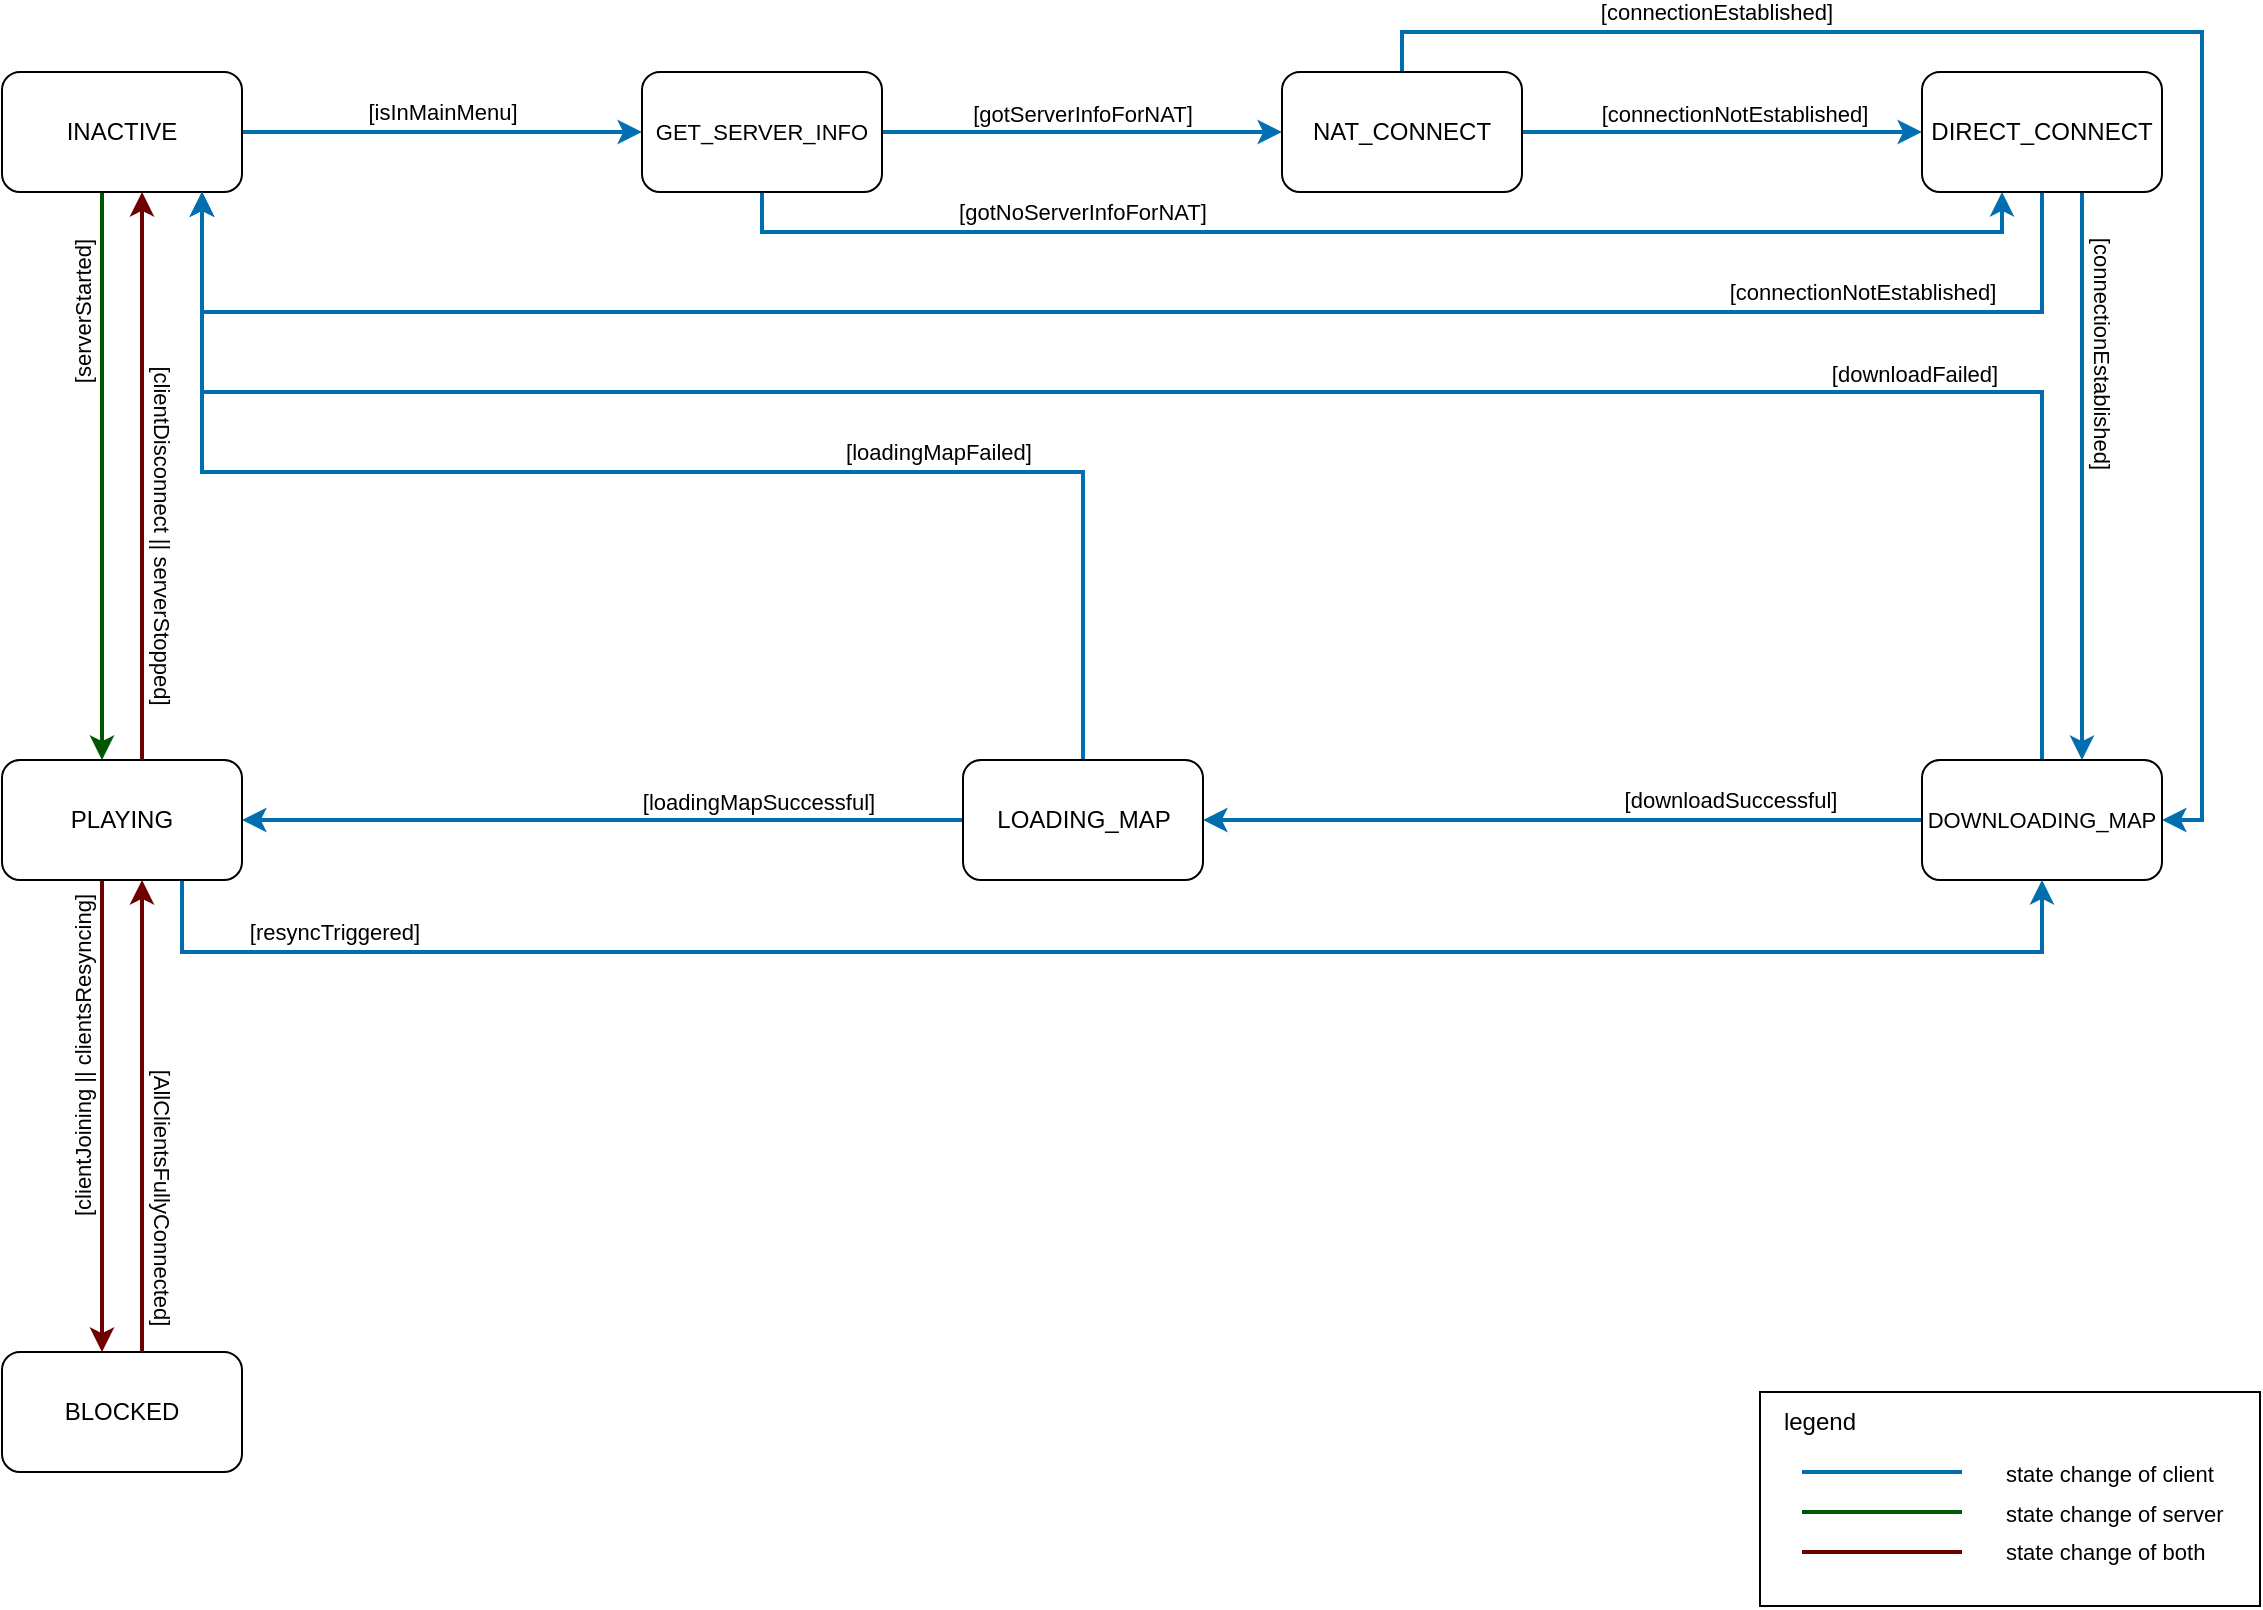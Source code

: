 <mxfile version="24.1.0" type="device">
  <diagram name="Page-1" id="58cdce13-f638-feb5-8d6f-7d28b1aa9fa0">
    <mxGraphModel dx="2074" dy="1196" grid="1" gridSize="10" guides="1" tooltips="1" connect="1" arrows="1" fold="1" page="1" pageScale="1" pageWidth="1169" pageHeight="827" background="none" math="0" shadow="0">
      <root>
        <mxCell id="0" />
        <mxCell id="1" parent="0" />
        <mxCell id="YjNhqu2CfmliH0PkFurq-52" value="" style="whiteSpace=wrap;html=1;" vertex="1" parent="1">
          <mxGeometry x="919" y="720" width="250" height="107" as="geometry" />
        </mxCell>
        <mxCell id="YjNhqu2CfmliH0PkFurq-3" value="" style="edgeStyle=orthogonalEdgeStyle;rounded=0;orthogonalLoop=1;jettySize=auto;html=1;fillColor=#1ba1e2;strokeColor=#006EAF;strokeWidth=2;" edge="1" parent="1" source="YjNhqu2CfmliH0PkFurq-1" target="YjNhqu2CfmliH0PkFurq-2">
          <mxGeometry relative="1" as="geometry" />
        </mxCell>
        <mxCell id="YjNhqu2CfmliH0PkFurq-24" value="[isInMainMenu]" style="edgeLabel;html=1;align=center;verticalAlign=middle;resizable=0;points=[];" vertex="1" connectable="0" parent="YjNhqu2CfmliH0PkFurq-3">
          <mxGeometry relative="1" as="geometry">
            <mxPoint y="-10" as="offset" />
          </mxGeometry>
        </mxCell>
        <mxCell id="YjNhqu2CfmliH0PkFurq-16" style="edgeStyle=orthogonalEdgeStyle;rounded=0;orthogonalLoop=1;jettySize=auto;html=1;fillColor=#008a00;strokeColor=#005700;endSize=6;strokeWidth=2;" edge="1" parent="1" source="YjNhqu2CfmliH0PkFurq-1" target="YjNhqu2CfmliH0PkFurq-13">
          <mxGeometry relative="1" as="geometry">
            <mxPoint x="80" y="390" as="targetPoint" />
            <Array as="points">
              <mxPoint x="90" y="260" />
              <mxPoint x="90" y="260" />
            </Array>
          </mxGeometry>
        </mxCell>
        <mxCell id="YjNhqu2CfmliH0PkFurq-42" value="[serverStarted]" style="edgeLabel;html=1;align=center;verticalAlign=middle;resizable=0;points=[];rotation=-90;" vertex="1" connectable="0" parent="YjNhqu2CfmliH0PkFurq-16">
          <mxGeometry x="0.176" y="-3" relative="1" as="geometry">
            <mxPoint x="-7" y="-107" as="offset" />
          </mxGeometry>
        </mxCell>
        <mxCell id="YjNhqu2CfmliH0PkFurq-1" value="INACTIVE" style="rounded=1;whiteSpace=wrap;html=1;" vertex="1" parent="1">
          <mxGeometry x="40" y="60" width="120" height="60" as="geometry" />
        </mxCell>
        <mxCell id="YjNhqu2CfmliH0PkFurq-5" value="" style="edgeStyle=orthogonalEdgeStyle;rounded=0;orthogonalLoop=1;jettySize=auto;html=1;fillColor=#1ba1e2;strokeColor=#006EAF;strokeWidth=2;" edge="1" parent="1" source="YjNhqu2CfmliH0PkFurq-2" target="YjNhqu2CfmliH0PkFurq-4">
          <mxGeometry relative="1" as="geometry" />
        </mxCell>
        <mxCell id="YjNhqu2CfmliH0PkFurq-27" value="[gotServerInfoForNAT]" style="edgeLabel;html=1;align=center;verticalAlign=middle;resizable=0;points=[];" vertex="1" connectable="0" parent="YjNhqu2CfmliH0PkFurq-5">
          <mxGeometry relative="1" as="geometry">
            <mxPoint y="-9" as="offset" />
          </mxGeometry>
        </mxCell>
        <mxCell id="YjNhqu2CfmliH0PkFurq-15" style="edgeStyle=orthogonalEdgeStyle;rounded=0;orthogonalLoop=1;jettySize=auto;html=1;fillColor=#1ba1e2;strokeColor=#006EAF;strokeWidth=2;" edge="1" parent="1" source="YjNhqu2CfmliH0PkFurq-2" target="YjNhqu2CfmliH0PkFurq-6">
          <mxGeometry relative="1" as="geometry">
            <Array as="points">
              <mxPoint x="420" y="140" />
              <mxPoint x="1040" y="140" />
            </Array>
          </mxGeometry>
        </mxCell>
        <mxCell id="YjNhqu2CfmliH0PkFurq-30" value="[gotNoServerInfoForNAT]" style="edgeLabel;html=1;align=center;verticalAlign=middle;resizable=0;points=[];" vertex="1" connectable="0" parent="YjNhqu2CfmliH0PkFurq-15">
          <mxGeometry x="-0.594" y="1" relative="1" as="geometry">
            <mxPoint x="46" y="-9" as="offset" />
          </mxGeometry>
        </mxCell>
        <mxCell id="YjNhqu2CfmliH0PkFurq-2" value="&lt;font style=&quot;font-size: 11px;&quot;&gt;GET_SERVER_INFO&lt;/font&gt;" style="whiteSpace=wrap;html=1;rounded=1;" vertex="1" parent="1">
          <mxGeometry x="360" y="60" width="120" height="60" as="geometry" />
        </mxCell>
        <mxCell id="YjNhqu2CfmliH0PkFurq-7" value="" style="edgeStyle=orthogonalEdgeStyle;rounded=0;orthogonalLoop=1;jettySize=auto;html=1;fillColor=#1ba1e2;strokeColor=#006EAF;strokeWidth=2;" edge="1" parent="1" source="YjNhqu2CfmliH0PkFurq-4" target="YjNhqu2CfmliH0PkFurq-6">
          <mxGeometry relative="1" as="geometry" />
        </mxCell>
        <mxCell id="YjNhqu2CfmliH0PkFurq-29" value="[connectionNotEstablished]" style="edgeLabel;html=1;align=center;verticalAlign=middle;resizable=0;points=[];" vertex="1" connectable="0" parent="YjNhqu2CfmliH0PkFurq-7">
          <mxGeometry x="0.11" y="1" relative="1" as="geometry">
            <mxPoint x="-5" y="-8" as="offset" />
          </mxGeometry>
        </mxCell>
        <mxCell id="YjNhqu2CfmliH0PkFurq-10" style="edgeStyle=orthogonalEdgeStyle;rounded=0;orthogonalLoop=1;jettySize=auto;html=1;fillColor=#1ba1e2;strokeColor=#006EAF;strokeWidth=2;" edge="1" parent="1" source="YjNhqu2CfmliH0PkFurq-4" target="YjNhqu2CfmliH0PkFurq-8">
          <mxGeometry relative="1" as="geometry">
            <Array as="points">
              <mxPoint x="740" y="40" />
              <mxPoint x="1140" y="40" />
              <mxPoint x="1140" y="434" />
            </Array>
          </mxGeometry>
        </mxCell>
        <mxCell id="YjNhqu2CfmliH0PkFurq-28" value="[connectionEstablished]" style="edgeLabel;html=1;align=center;verticalAlign=middle;resizable=0;points=[];" vertex="1" connectable="0" parent="YjNhqu2CfmliH0PkFurq-10">
          <mxGeometry x="-0.64" y="1" relative="1" as="geometry">
            <mxPoint x="27" y="-9" as="offset" />
          </mxGeometry>
        </mxCell>
        <mxCell id="YjNhqu2CfmliH0PkFurq-4" value="NAT_CONNECT" style="whiteSpace=wrap;html=1;rounded=1;" vertex="1" parent="1">
          <mxGeometry x="680" y="60" width="120" height="60" as="geometry" />
        </mxCell>
        <mxCell id="YjNhqu2CfmliH0PkFurq-9" value="" style="edgeStyle=orthogonalEdgeStyle;rounded=0;orthogonalLoop=1;jettySize=auto;html=1;fillColor=#1ba1e2;strokeColor=#006EAF;strokeWidth=2;" edge="1" parent="1" source="YjNhqu2CfmliH0PkFurq-6" target="YjNhqu2CfmliH0PkFurq-8">
          <mxGeometry relative="1" as="geometry">
            <Array as="points">
              <mxPoint x="1080" y="260" />
              <mxPoint x="1080" y="260" />
            </Array>
          </mxGeometry>
        </mxCell>
        <mxCell id="YjNhqu2CfmliH0PkFurq-31" value="[connectionEstablished]" style="edgeLabel;html=1;align=center;verticalAlign=middle;resizable=0;points=[];rotation=90;" vertex="1" connectable="0" parent="YjNhqu2CfmliH0PkFurq-9">
          <mxGeometry x="-0.662" y="-3" relative="1" as="geometry">
            <mxPoint x="13" y="32" as="offset" />
          </mxGeometry>
        </mxCell>
        <mxCell id="YjNhqu2CfmliH0PkFurq-32" style="edgeStyle=orthogonalEdgeStyle;rounded=0;orthogonalLoop=1;jettySize=auto;html=1;fillColor=#1ba1e2;strokeColor=#006EAF;strokeWidth=2;" edge="1" parent="1" source="YjNhqu2CfmliH0PkFurq-6" target="YjNhqu2CfmliH0PkFurq-1">
          <mxGeometry relative="1" as="geometry">
            <mxPoint x="1040" y="260" as="targetPoint" />
            <Array as="points">
              <mxPoint x="1060" y="180" />
              <mxPoint x="140" y="180" />
            </Array>
          </mxGeometry>
        </mxCell>
        <mxCell id="YjNhqu2CfmliH0PkFurq-33" value="[connectionNotEstablished]" style="edgeLabel;html=1;align=center;verticalAlign=middle;resizable=0;points=[];" vertex="1" connectable="0" parent="YjNhqu2CfmliH0PkFurq-32">
          <mxGeometry x="-0.823" y="1" relative="1" as="geometry">
            <mxPoint x="-58" y="-11" as="offset" />
          </mxGeometry>
        </mxCell>
        <mxCell id="YjNhqu2CfmliH0PkFurq-6" value="DIRECT_CONNECT" style="whiteSpace=wrap;html=1;rounded=1;" vertex="1" parent="1">
          <mxGeometry x="1000" y="60" width="120" height="60" as="geometry" />
        </mxCell>
        <mxCell id="YjNhqu2CfmliH0PkFurq-12" value="" style="edgeStyle=orthogonalEdgeStyle;rounded=0;orthogonalLoop=1;jettySize=auto;html=1;fillColor=#1ba1e2;strokeColor=#006EAF;strokeWidth=2;" edge="1" parent="1" source="YjNhqu2CfmliH0PkFurq-8" target="YjNhqu2CfmliH0PkFurq-11">
          <mxGeometry relative="1" as="geometry" />
        </mxCell>
        <mxCell id="YjNhqu2CfmliH0PkFurq-34" value="[downloadSuccessful]" style="edgeLabel;html=1;align=center;verticalAlign=middle;resizable=0;points=[];" vertex="1" connectable="0" parent="YjNhqu2CfmliH0PkFurq-12">
          <mxGeometry x="-0.55" y="2" relative="1" as="geometry">
            <mxPoint x="-15" y="-12" as="offset" />
          </mxGeometry>
        </mxCell>
        <mxCell id="YjNhqu2CfmliH0PkFurq-35" style="edgeStyle=orthogonalEdgeStyle;rounded=0;orthogonalLoop=1;jettySize=auto;html=1;fillColor=#1ba1e2;strokeColor=#006EAF;strokeWidth=2;" edge="1" parent="1" source="YjNhqu2CfmliH0PkFurq-8" target="YjNhqu2CfmliH0PkFurq-1">
          <mxGeometry relative="1" as="geometry">
            <Array as="points">
              <mxPoint x="1060" y="220" />
              <mxPoint x="140" y="220" />
            </Array>
          </mxGeometry>
        </mxCell>
        <mxCell id="YjNhqu2CfmliH0PkFurq-36" value="[downloadFailed]" style="edgeLabel;html=1;align=center;verticalAlign=middle;resizable=0;points=[];" vertex="1" connectable="0" parent="YjNhqu2CfmliH0PkFurq-35">
          <mxGeometry x="-0.658" y="1" relative="1" as="geometry">
            <mxPoint x="-42" y="-10" as="offset" />
          </mxGeometry>
        </mxCell>
        <mxCell id="YjNhqu2CfmliH0PkFurq-8" value="&lt;font style=&quot;font-size: 11px;&quot;&gt;DOWNLOADING_MAP&lt;/font&gt;" style="whiteSpace=wrap;html=1;rounded=1;" vertex="1" parent="1">
          <mxGeometry x="1000" y="404" width="120" height="60" as="geometry" />
        </mxCell>
        <mxCell id="YjNhqu2CfmliH0PkFurq-14" value="" style="edgeStyle=orthogonalEdgeStyle;rounded=0;orthogonalLoop=1;jettySize=auto;html=1;fillColor=#1ba1e2;strokeColor=#006EAF;strokeWidth=2;" edge="1" parent="1" source="YjNhqu2CfmliH0PkFurq-11" target="YjNhqu2CfmliH0PkFurq-13">
          <mxGeometry relative="1" as="geometry" />
        </mxCell>
        <mxCell id="YjNhqu2CfmliH0PkFurq-37" value="[loadingMapSuccessful]" style="edgeLabel;html=1;align=center;verticalAlign=middle;resizable=0;points=[];" vertex="1" connectable="0" parent="YjNhqu2CfmliH0PkFurq-14">
          <mxGeometry x="-0.712" relative="1" as="geometry">
            <mxPoint x="-51" y="-9" as="offset" />
          </mxGeometry>
        </mxCell>
        <mxCell id="YjNhqu2CfmliH0PkFurq-38" style="edgeStyle=orthogonalEdgeStyle;rounded=0;orthogonalLoop=1;jettySize=auto;html=1;fillColor=#1ba1e2;strokeColor=#006EAF;strokeWidth=2;" edge="1" parent="1" source="YjNhqu2CfmliH0PkFurq-11" target="YjNhqu2CfmliH0PkFurq-1">
          <mxGeometry relative="1" as="geometry">
            <Array as="points">
              <mxPoint x="581" y="260" />
              <mxPoint x="140" y="260" />
            </Array>
          </mxGeometry>
        </mxCell>
        <mxCell id="YjNhqu2CfmliH0PkFurq-39" value="[loadingMapFailed]" style="edgeLabel;html=1;align=center;verticalAlign=middle;resizable=0;points=[];" vertex="1" connectable="0" parent="YjNhqu2CfmliH0PkFurq-38">
          <mxGeometry x="-0.461" y="5" relative="1" as="geometry">
            <mxPoint x="-21" y="-15" as="offset" />
          </mxGeometry>
        </mxCell>
        <mxCell id="YjNhqu2CfmliH0PkFurq-11" value="LOADING_MAP" style="whiteSpace=wrap;html=1;rounded=1;" vertex="1" parent="1">
          <mxGeometry x="520.5" y="404" width="120" height="60" as="geometry" />
        </mxCell>
        <mxCell id="YjNhqu2CfmliH0PkFurq-18" style="edgeStyle=orthogonalEdgeStyle;rounded=0;orthogonalLoop=1;jettySize=auto;html=1;fillColor=#1ba1e2;strokeColor=#006EAF;strokeWidth=2;" edge="1" parent="1" source="YjNhqu2CfmliH0PkFurq-13" target="YjNhqu2CfmliH0PkFurq-8">
          <mxGeometry relative="1" as="geometry">
            <Array as="points">
              <mxPoint x="130" y="500" />
              <mxPoint x="1060" y="500" />
            </Array>
          </mxGeometry>
        </mxCell>
        <mxCell id="YjNhqu2CfmliH0PkFurq-40" value="[resyncTriggered]" style="edgeLabel;html=1;align=center;verticalAlign=middle;resizable=0;points=[];" vertex="1" connectable="0" parent="YjNhqu2CfmliH0PkFurq-18">
          <mxGeometry x="-0.86" y="-1" relative="1" as="geometry">
            <mxPoint x="42" y="-11" as="offset" />
          </mxGeometry>
        </mxCell>
        <mxCell id="YjNhqu2CfmliH0PkFurq-20" style="edgeStyle=orthogonalEdgeStyle;rounded=0;orthogonalLoop=1;jettySize=auto;html=1;fillColor=#a20025;strokeColor=#6F0000;strokeWidth=2;" edge="1" parent="1" source="YjNhqu2CfmliH0PkFurq-13" target="YjNhqu2CfmliH0PkFurq-19">
          <mxGeometry relative="1" as="geometry">
            <Array as="points">
              <mxPoint x="90" y="570" />
              <mxPoint x="90" y="570" />
            </Array>
          </mxGeometry>
        </mxCell>
        <mxCell id="YjNhqu2CfmliH0PkFurq-43" value="[clientJoining || clientsResyncing]" style="edgeLabel;html=1;align=center;verticalAlign=middle;resizable=0;points=[];rotation=-90;" vertex="1" connectable="0" parent="YjNhqu2CfmliH0PkFurq-20">
          <mxGeometry x="-0.179" y="4" relative="1" as="geometry">
            <mxPoint x="-14" y="-9" as="offset" />
          </mxGeometry>
        </mxCell>
        <mxCell id="YjNhqu2CfmliH0PkFurq-13" value="PLAYING" style="whiteSpace=wrap;html=1;rounded=1;" vertex="1" parent="1">
          <mxGeometry x="40" y="404" width="120" height="60" as="geometry" />
        </mxCell>
        <mxCell id="YjNhqu2CfmliH0PkFurq-19" value="BLOCKED" style="rounded=1;whiteSpace=wrap;html=1;" vertex="1" parent="1">
          <mxGeometry x="40" y="700" width="120" height="60" as="geometry" />
        </mxCell>
        <mxCell id="YjNhqu2CfmliH0PkFurq-23" style="edgeStyle=orthogonalEdgeStyle;rounded=0;orthogonalLoop=1;jettySize=auto;html=1;fillColor=#a20025;strokeColor=#6F0000;strokeWidth=2;" edge="1" parent="1" source="YjNhqu2CfmliH0PkFurq-13" target="YjNhqu2CfmliH0PkFurq-1">
          <mxGeometry relative="1" as="geometry">
            <mxPoint x="120" y="390" as="sourcePoint" />
            <mxPoint x="150" y="160" as="targetPoint" />
            <Array as="points">
              <mxPoint x="110" y="270" />
              <mxPoint x="110" y="270" />
            </Array>
          </mxGeometry>
        </mxCell>
        <mxCell id="YjNhqu2CfmliH0PkFurq-41" value="[clientDisconnect || serverStopped]" style="edgeLabel;html=1;align=center;verticalAlign=middle;resizable=0;points=[];rotation=90;" vertex="1" connectable="0" parent="YjNhqu2CfmliH0PkFurq-23">
          <mxGeometry x="-0.19" y="2" relative="1" as="geometry">
            <mxPoint x="12" y="2" as="offset" />
          </mxGeometry>
        </mxCell>
        <mxCell id="YjNhqu2CfmliH0PkFurq-26" style="edgeStyle=orthogonalEdgeStyle;rounded=0;orthogonalLoop=1;jettySize=auto;html=1;fillColor=#a20025;strokeColor=#6F0000;endArrow=none;endFill=0;startArrow=classic;startFill=1;strokeWidth=2;" edge="1" parent="1" source="YjNhqu2CfmliH0PkFurq-13" target="YjNhqu2CfmliH0PkFurq-19">
          <mxGeometry relative="1" as="geometry">
            <mxPoint x="80" y="460" as="sourcePoint" />
            <mxPoint x="80" y="580" as="targetPoint" />
            <Array as="points">
              <mxPoint x="110" y="570" />
              <mxPoint x="110" y="570" />
            </Array>
          </mxGeometry>
        </mxCell>
        <mxCell id="YjNhqu2CfmliH0PkFurq-44" value="[AllClientsFullyConnected]" style="edgeLabel;html=1;align=center;verticalAlign=middle;resizable=0;points=[];rotation=90;" vertex="1" connectable="0" parent="YjNhqu2CfmliH0PkFurq-26">
          <mxGeometry x="-0.18" y="-4" relative="1" as="geometry">
            <mxPoint x="14" y="61" as="offset" />
          </mxGeometry>
        </mxCell>
        <mxCell id="YjNhqu2CfmliH0PkFurq-45" value="" style="endArrow=none;html=1;rounded=0;fillColor=#1ba1e2;strokeColor=#006EAF;strokeWidth=2;" edge="1" parent="1">
          <mxGeometry width="50" height="50" relative="1" as="geometry">
            <mxPoint x="940" y="760" as="sourcePoint" />
            <mxPoint x="1020" y="760" as="targetPoint" />
          </mxGeometry>
        </mxCell>
        <mxCell id="YjNhqu2CfmliH0PkFurq-48" value="state change of client" style="edgeLabel;html=1;align=left;verticalAlign=middle;resizable=0;points=[];" vertex="1" connectable="0" parent="YjNhqu2CfmliH0PkFurq-45">
          <mxGeometry x="0.675" y="-1" relative="1" as="geometry">
            <mxPoint x="33" as="offset" />
          </mxGeometry>
        </mxCell>
        <mxCell id="YjNhqu2CfmliH0PkFurq-46" value="" style="endArrow=none;html=1;rounded=0;fillColor=#008a00;strokeColor=#005700;strokeWidth=2;" edge="1" parent="1">
          <mxGeometry width="50" height="50" relative="1" as="geometry">
            <mxPoint x="940" y="780" as="sourcePoint" />
            <mxPoint x="1020" y="780" as="targetPoint" />
          </mxGeometry>
        </mxCell>
        <mxCell id="YjNhqu2CfmliH0PkFurq-49" value="state change of server" style="edgeLabel;html=1;align=left;verticalAlign=middle;resizable=0;points=[];" vertex="1" connectable="0" parent="YjNhqu2CfmliH0PkFurq-46">
          <mxGeometry x="0.6" y="-1" relative="1" as="geometry">
            <mxPoint x="36" as="offset" />
          </mxGeometry>
        </mxCell>
        <mxCell id="YjNhqu2CfmliH0PkFurq-47" value="" style="endArrow=none;html=1;rounded=0;fillColor=#a20025;strokeColor=#6F0000;strokeWidth=2;" edge="1" parent="1">
          <mxGeometry width="50" height="50" relative="1" as="geometry">
            <mxPoint x="940" y="800" as="sourcePoint" />
            <mxPoint x="1020" y="800" as="targetPoint" />
          </mxGeometry>
        </mxCell>
        <mxCell id="YjNhqu2CfmliH0PkFurq-51" value="state change of both" style="edgeLabel;html=1;align=left;verticalAlign=middle;resizable=0;points=[];" vertex="1" connectable="0" parent="YjNhqu2CfmliH0PkFurq-47">
          <mxGeometry x="0.575" relative="1" as="geometry">
            <mxPoint x="37" as="offset" />
          </mxGeometry>
        </mxCell>
        <mxCell id="YjNhqu2CfmliH0PkFurq-57" value="legend" style="text;html=1;align=center;verticalAlign=middle;whiteSpace=wrap;rounded=0;" vertex="1" parent="1">
          <mxGeometry x="919" y="720" width="60" height="30" as="geometry" />
        </mxCell>
      </root>
    </mxGraphModel>
  </diagram>
</mxfile>
